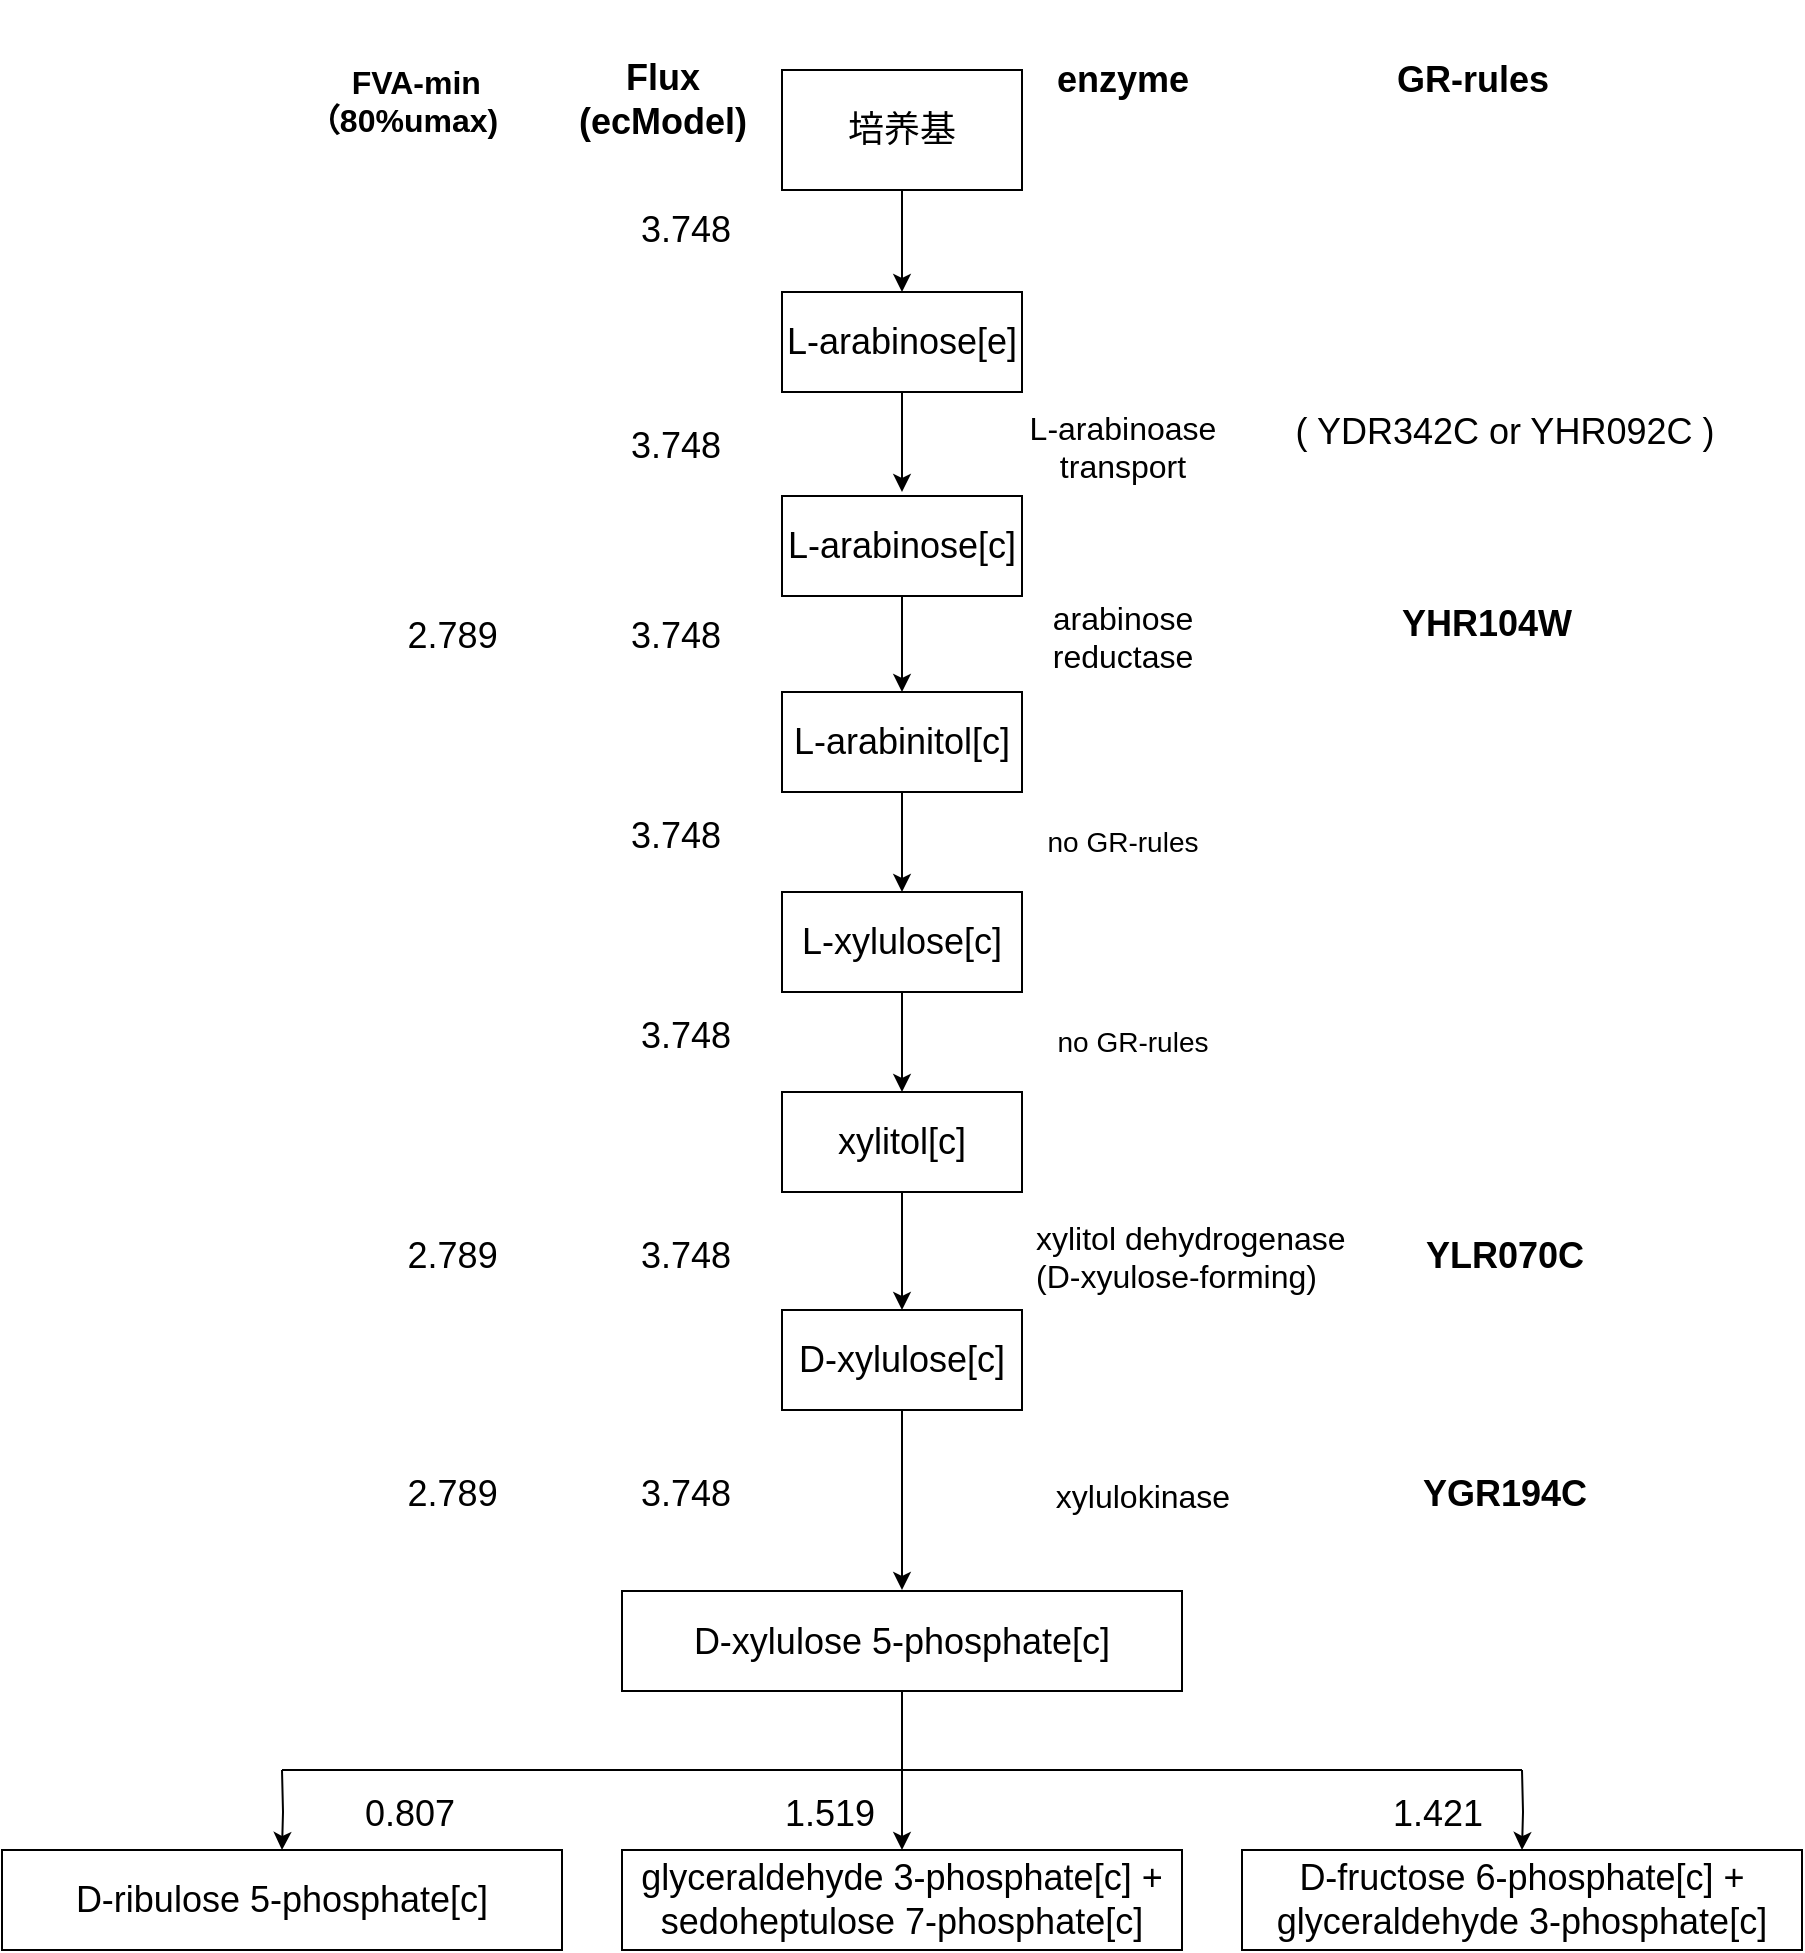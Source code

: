 <mxfile version="27.1.0">
  <diagram name="第 1 页" id="PqJAUmc2qy5s4wrp5juc">
    <mxGraphModel dx="2026" dy="1091" grid="1" gridSize="10" guides="1" tooltips="1" connect="1" arrows="1" fold="1" page="1" pageScale="1" pageWidth="827" pageHeight="1169" math="0" shadow="0">
      <root>
        <mxCell id="0" />
        <mxCell id="1" parent="0" />
        <mxCell id="S9piyyFa1PPn-H5Vefxx-1" style="edgeStyle=orthogonalEdgeStyle;rounded=0;orthogonalLoop=1;jettySize=auto;html=1;" edge="1" parent="1" source="S9piyyFa1PPn-H5Vefxx-2">
          <mxGeometry relative="1" as="geometry">
            <mxPoint x="940" y="456" as="targetPoint" />
          </mxGeometry>
        </mxCell>
        <mxCell id="S9piyyFa1PPn-H5Vefxx-2" value="&lt;font style=&quot;font-size: 18px;&quot;&gt;L-arabinose[e]&lt;/font&gt;" style="rounded=0;whiteSpace=wrap;html=1;" vertex="1" parent="1">
          <mxGeometry x="880" y="356" width="120" height="50" as="geometry" />
        </mxCell>
        <mxCell id="S9piyyFa1PPn-H5Vefxx-3" style="edgeStyle=orthogonalEdgeStyle;rounded=0;orthogonalLoop=1;jettySize=auto;html=1;" edge="1" parent="1" source="S9piyyFa1PPn-H5Vefxx-4" target="S9piyyFa1PPn-H5Vefxx-6">
          <mxGeometry relative="1" as="geometry" />
        </mxCell>
        <mxCell id="S9piyyFa1PPn-H5Vefxx-4" value="&lt;font style=&quot;font-size: 18px;&quot;&gt;L-arabinose[c]&lt;/font&gt;" style="rounded=0;whiteSpace=wrap;html=1;" vertex="1" parent="1">
          <mxGeometry x="880" y="458" width="120" height="50" as="geometry" />
        </mxCell>
        <mxCell id="S9piyyFa1PPn-H5Vefxx-5" style="edgeStyle=orthogonalEdgeStyle;rounded=0;orthogonalLoop=1;jettySize=auto;html=1;entryX=0.5;entryY=0;entryDx=0;entryDy=0;" edge="1" parent="1" source="S9piyyFa1PPn-H5Vefxx-6" target="S9piyyFa1PPn-H5Vefxx-8">
          <mxGeometry relative="1" as="geometry" />
        </mxCell>
        <mxCell id="S9piyyFa1PPn-H5Vefxx-6" value="&lt;font style=&quot;font-size: 18px;&quot;&gt;L-arabinitol[c]&lt;/font&gt;" style="rounded=0;whiteSpace=wrap;html=1;" vertex="1" parent="1">
          <mxGeometry x="880" y="556" width="120" height="50" as="geometry" />
        </mxCell>
        <mxCell id="S9piyyFa1PPn-H5Vefxx-7" style="edgeStyle=orthogonalEdgeStyle;rounded=0;orthogonalLoop=1;jettySize=auto;html=1;entryX=0.5;entryY=0;entryDx=0;entryDy=0;" edge="1" parent="1" source="S9piyyFa1PPn-H5Vefxx-8" target="S9piyyFa1PPn-H5Vefxx-10">
          <mxGeometry relative="1" as="geometry" />
        </mxCell>
        <mxCell id="S9piyyFa1PPn-H5Vefxx-8" value="&lt;span style=&quot;font-size: 18px;&quot;&gt;L-xylulose[c]&lt;/span&gt;" style="rounded=0;whiteSpace=wrap;html=1;" vertex="1" parent="1">
          <mxGeometry x="880" y="656" width="120" height="50" as="geometry" />
        </mxCell>
        <mxCell id="S9piyyFa1PPn-H5Vefxx-9" style="edgeStyle=orthogonalEdgeStyle;rounded=0;orthogonalLoop=1;jettySize=auto;html=1;" edge="1" parent="1" source="S9piyyFa1PPn-H5Vefxx-10" target="S9piyyFa1PPn-H5Vefxx-12">
          <mxGeometry relative="1" as="geometry" />
        </mxCell>
        <mxCell id="S9piyyFa1PPn-H5Vefxx-10" value="&lt;font style=&quot;font-size: 18px;&quot;&gt;xylitol[c]&lt;/font&gt;" style="rounded=0;whiteSpace=wrap;html=1;" vertex="1" parent="1">
          <mxGeometry x="880" y="756" width="120" height="50" as="geometry" />
        </mxCell>
        <mxCell id="S9piyyFa1PPn-H5Vefxx-11" style="edgeStyle=orthogonalEdgeStyle;rounded=0;orthogonalLoop=1;jettySize=auto;html=1;" edge="1" parent="1" source="S9piyyFa1PPn-H5Vefxx-12">
          <mxGeometry relative="1" as="geometry">
            <mxPoint x="940" y="1005" as="targetPoint" />
          </mxGeometry>
        </mxCell>
        <mxCell id="S9piyyFa1PPn-H5Vefxx-12" value="&lt;font style=&quot;font-size: 18px;&quot;&gt;D-xylulose[c]&lt;/font&gt;" style="rounded=0;whiteSpace=wrap;html=1;" vertex="1" parent="1">
          <mxGeometry x="880" y="865" width="120" height="50" as="geometry" />
        </mxCell>
        <mxCell id="S9piyyFa1PPn-H5Vefxx-13" value="" style="edgeStyle=orthogonalEdgeStyle;rounded=0;orthogonalLoop=1;jettySize=auto;html=1;" edge="1" parent="1" source="S9piyyFa1PPn-H5Vefxx-14" target="S9piyyFa1PPn-H5Vefxx-17">
          <mxGeometry relative="1" as="geometry" />
        </mxCell>
        <mxCell id="S9piyyFa1PPn-H5Vefxx-14" value="&lt;font style=&quot;font-size: 18px;&quot;&gt;D-xylulose 5-phosphate[c]&lt;/font&gt;" style="rounded=0;whiteSpace=wrap;html=1;" vertex="1" parent="1">
          <mxGeometry x="800" y="1005.5" width="280" height="50" as="geometry" />
        </mxCell>
        <mxCell id="S9piyyFa1PPn-H5Vefxx-15" style="edgeStyle=orthogonalEdgeStyle;rounded=0;orthogonalLoop=1;jettySize=auto;html=1;" edge="1" parent="1" target="S9piyyFa1PPn-H5Vefxx-16">
          <mxGeometry relative="1" as="geometry">
            <mxPoint x="630" y="1095.0" as="sourcePoint" />
          </mxGeometry>
        </mxCell>
        <mxCell id="S9piyyFa1PPn-H5Vefxx-16" value="&lt;font style=&quot;font-size: 18px;&quot;&gt;D-ribulose 5-phosphate[c]&lt;/font&gt;" style="rounded=0;whiteSpace=wrap;html=1;" vertex="1" parent="1">
          <mxGeometry x="490" y="1135" width="280" height="50" as="geometry" />
        </mxCell>
        <mxCell id="S9piyyFa1PPn-H5Vefxx-17" value="&lt;font style=&quot;font-size: 18px;&quot;&gt;glyceraldehyde 3-phosphate[c] + sedoheptulose 7-phosphate[c]&lt;/font&gt;" style="rounded=0;whiteSpace=wrap;html=1;" vertex="1" parent="1">
          <mxGeometry x="800" y="1135" width="280" height="50" as="geometry" />
        </mxCell>
        <mxCell id="S9piyyFa1PPn-H5Vefxx-18" style="edgeStyle=orthogonalEdgeStyle;rounded=0;orthogonalLoop=1;jettySize=auto;html=1;" edge="1" parent="1" target="S9piyyFa1PPn-H5Vefxx-19">
          <mxGeometry relative="1" as="geometry">
            <mxPoint x="1250" y="1095" as="sourcePoint" />
          </mxGeometry>
        </mxCell>
        <mxCell id="S9piyyFa1PPn-H5Vefxx-19" value="&lt;font style=&quot;font-size: 18px;&quot;&gt;D-fructose 6-phosphate[c] + glyceraldehyde 3-phosphate[c]&lt;/font&gt;" style="rounded=0;whiteSpace=wrap;html=1;" vertex="1" parent="1">
          <mxGeometry x="1110" y="1135" width="280" height="50" as="geometry" />
        </mxCell>
        <mxCell id="S9piyyFa1PPn-H5Vefxx-20" value="" style="endArrow=classic;html=1;rounded=0;entryX=0.5;entryY=0;entryDx=0;entryDy=0;" edge="1" parent="1" target="S9piyyFa1PPn-H5Vefxx-2">
          <mxGeometry width="50" height="50" relative="1" as="geometry">
            <mxPoint x="940" y="275" as="sourcePoint" />
            <mxPoint x="1040" y="255" as="targetPoint" />
          </mxGeometry>
        </mxCell>
        <mxCell id="S9piyyFa1PPn-H5Vefxx-21" value="&lt;br&gt;&lt;table style=&quot;border-collapse:&lt;br/&gt; collapse;width:54pt&quot; width=&quot;72&quot; cellspacing=&quot;0&quot; cellpadding=&quot;0&quot; border=&quot;0&quot;&gt;&lt;tbody&gt;&lt;tr style=&quot;height:14.25pt&quot; height=&quot;19&quot;&gt;  &lt;td style=&quot;height:14.25pt;width:54pt&quot; width=&quot;72&quot; align=&quot;right&quot; height=&quot;19&quot;&gt;&lt;font style=&quot;font-size: 18px;&quot;&gt;3.748&lt;/font&gt;&lt;/td&gt;&lt;/tr&gt;&lt;/tbody&gt;&lt;/table&gt;" style="text;html=1;align=center;verticalAlign=middle;resizable=0;points=[];autosize=1;strokeColor=none;fillColor=none;" vertex="1" parent="1">
          <mxGeometry x="768" y="293" width="100" height="50" as="geometry" />
        </mxCell>
        <mxCell id="S9piyyFa1PPn-H5Vefxx-22" value="&lt;br&gt;&lt;table style=&quot;border-collapse:&lt;br/&gt; collapse;width:54pt&quot; width=&quot;72&quot; cellspacing=&quot;0&quot; cellpadding=&quot;0&quot; border=&quot;0&quot;&gt;&lt;tbody&gt;&lt;tr style=&quot;height:14.25pt&quot; height=&quot;19&quot;&gt;  &lt;td style=&quot;height:14.25pt;width:54pt&quot; width=&quot;72&quot; align=&quot;right&quot; height=&quot;19&quot;&gt;&lt;font style=&quot;font-size: 18px;&quot;&gt;3.748&lt;/font&gt;&lt;/td&gt;&lt;/tr&gt;&lt;/tbody&gt;&lt;/table&gt;" style="text;html=1;align=center;verticalAlign=middle;resizable=0;points=[];autosize=1;strokeColor=none;fillColor=none;" vertex="1" parent="1">
          <mxGeometry x="763" y="401" width="100" height="50" as="geometry" />
        </mxCell>
        <mxCell id="S9piyyFa1PPn-H5Vefxx-23" value="&lt;br&gt;&lt;table style=&quot;border-collapse:&lt;br/&gt; collapse;width:54pt&quot; width=&quot;72&quot; cellspacing=&quot;0&quot; cellpadding=&quot;0&quot; border=&quot;0&quot;&gt;&lt;tbody&gt;&lt;tr style=&quot;height:14.25pt&quot; height=&quot;19&quot;&gt;  &lt;td style=&quot;height:14.25pt;width:54pt&quot; width=&quot;72&quot; align=&quot;right&quot; height=&quot;19&quot;&gt;&lt;font style=&quot;font-size: 18px;&quot;&gt;3.748&lt;/font&gt;&lt;/td&gt;&lt;/tr&gt;&lt;/tbody&gt;&lt;/table&gt;" style="text;html=1;align=center;verticalAlign=middle;resizable=0;points=[];autosize=1;strokeColor=none;fillColor=none;" vertex="1" parent="1">
          <mxGeometry x="763" y="496" width="100" height="50" as="geometry" />
        </mxCell>
        <mxCell id="S9piyyFa1PPn-H5Vefxx-24" value="&lt;br&gt;&lt;table style=&quot;border-collapse:&lt;br/&gt; collapse;width:54pt&quot; width=&quot;72&quot; cellspacing=&quot;0&quot; cellpadding=&quot;0&quot; border=&quot;0&quot;&gt;&lt;tbody&gt;&lt;tr style=&quot;height:14.25pt&quot; height=&quot;19&quot;&gt;  &lt;td style=&quot;height:14.25pt;width:54pt&quot; width=&quot;72&quot; align=&quot;right&quot; height=&quot;19&quot;&gt;&lt;font style=&quot;font-size: 18px;&quot;&gt;3.748&lt;/font&gt;&lt;/td&gt;&lt;/tr&gt;&lt;/tbody&gt;&lt;/table&gt;" style="text;html=1;align=center;verticalAlign=middle;resizable=0;points=[];autosize=1;strokeColor=none;fillColor=none;" vertex="1" parent="1">
          <mxGeometry x="763" y="596" width="100" height="50" as="geometry" />
        </mxCell>
        <mxCell id="S9piyyFa1PPn-H5Vefxx-25" value="&lt;br&gt;&lt;table style=&quot;border-collapse:&lt;br/&gt; collapse;width:54pt&quot; width=&quot;72&quot; cellspacing=&quot;0&quot; cellpadding=&quot;0&quot; border=&quot;0&quot;&gt;&lt;tbody&gt;&lt;tr style=&quot;height:14.25pt&quot; height=&quot;19&quot;&gt;  &lt;td style=&quot;height:14.25pt;width:54pt&quot; width=&quot;72&quot; align=&quot;right&quot; height=&quot;19&quot;&gt;&lt;font style=&quot;font-size: 18px;&quot;&gt;3.748&lt;/font&gt;&lt;/td&gt;&lt;/tr&gt;&lt;/tbody&gt;&lt;/table&gt;" style="text;html=1;align=center;verticalAlign=middle;resizable=0;points=[];autosize=1;strokeColor=none;fillColor=none;" vertex="1" parent="1">
          <mxGeometry x="768" y="696" width="100" height="50" as="geometry" />
        </mxCell>
        <mxCell id="S9piyyFa1PPn-H5Vefxx-26" value="&lt;font style=&quot;font-size: 18px;&quot;&gt;&lt;b&gt;&lt;br&gt;&lt;/b&gt;&lt;/font&gt;&lt;table style=&quot;border-collapse:&lt;br/&gt; collapse;width:80pt&quot; width=&quot;106&quot; cellspacing=&quot;0&quot; cellpadding=&quot;0&quot; border=&quot;0&quot;&gt;&lt;tbody&gt;&lt;tr style=&quot;height:14.25pt&quot; height=&quot;19&quot;&gt;  &lt;td style=&quot;height:14.25pt;width:80pt&quot; width=&quot;106&quot; class=&quot;xl66&quot; height=&quot;19&quot;&gt;&lt;font style=&quot;font-size: 18px;&quot;&gt;&lt;b&gt;YHR104W&lt;/b&gt;&lt;/font&gt;&lt;/td&gt;&lt;/tr&gt;&lt;/tbody&gt;&lt;/table&gt;" style="text;html=1;align=center;verticalAlign=middle;resizable=0;points=[];autosize=1;strokeColor=none;fillColor=none;" vertex="1" parent="1">
          <mxGeometry x="1167" y="481" width="130" height="60" as="geometry" />
        </mxCell>
        <mxCell id="S9piyyFa1PPn-H5Vefxx-27" value="&lt;font style=&quot;font-size: 12px;&quot;&gt;&lt;br&gt;&lt;/font&gt;&lt;table style=&quot;border-collapse:&lt;br/&gt; collapse;width:152pt&quot; width=&quot;202&quot; cellspacing=&quot;0&quot; cellpadding=&quot;0&quot; border=&quot;0&quot;&gt;&lt;tbody&gt;&lt;tr style=&quot;height:14.25pt&quot; height=&quot;19&quot;&gt;  &lt;td style=&quot;height:14.25pt;width:152pt&quot; width=&quot;202&quot; class=&quot;xl65&quot; height=&quot;19&quot;&gt;&lt;font size=&quot;3&quot;&gt;arabinose&lt;br&gt;  reductase&lt;/font&gt;&lt;/td&gt;&lt;/tr&gt;&lt;/tbody&gt;&lt;/table&gt;" style="text;html=1;align=center;verticalAlign=middle;resizable=0;points=[];autosize=1;strokeColor=none;fillColor=none;" vertex="1" parent="1">
          <mxGeometry x="935" y="486" width="230" height="70" as="geometry" />
        </mxCell>
        <mxCell id="S9piyyFa1PPn-H5Vefxx-28" value="&lt;font style=&quot;font-size: 12px;&quot;&gt;&lt;br&gt;&lt;/font&gt;&lt;table style=&quot;border-collapse:&lt;br/&gt; collapse;width:152pt&quot; width=&quot;202&quot; cellspacing=&quot;0&quot; cellpadding=&quot;0&quot; border=&quot;0&quot;&gt;&lt;tbody&gt;&lt;tr style=&quot;height:14.25pt&quot; height=&quot;19&quot;&gt;  &lt;td style=&quot;height:14.25pt;width:152pt&quot; width=&quot;202&quot; height=&quot;19&quot;&gt;&lt;font size=&quot;3&quot; style=&quot;&quot;&gt;L-arabinoase&lt;br&gt;  transport&lt;/font&gt;&lt;/td&gt;&lt;/tr&gt;&lt;/tbody&gt;&lt;/table&gt;" style="text;html=1;align=center;verticalAlign=middle;resizable=0;points=[];autosize=1;strokeColor=none;fillColor=none;" vertex="1" parent="1">
          <mxGeometry x="935" y="391" width="230" height="70" as="geometry" />
        </mxCell>
        <mxCell id="S9piyyFa1PPn-H5Vefxx-29" value="&lt;font style=&quot;font-size: 18px;&quot;&gt;培养基&lt;/font&gt;" style="whiteSpace=wrap;html=1;" vertex="1" parent="1">
          <mxGeometry x="880" y="245" width="120" height="60" as="geometry" />
        </mxCell>
        <mxCell id="S9piyyFa1PPn-H5Vefxx-30" value="&lt;font style=&quot;font-size: 18px;&quot;&gt;( YDR342C or YHR092C )&lt;/font&gt;" style="text;html=1;align=center;verticalAlign=middle;resizable=0;points=[];autosize=1;strokeColor=none;fillColor=none;" vertex="1" parent="1">
          <mxGeometry x="1126" y="406" width="230" height="40" as="geometry" />
        </mxCell>
        <mxCell id="S9piyyFa1PPn-H5Vefxx-31" value="" style="endArrow=none;html=1;rounded=0;" edge="1" parent="1">
          <mxGeometry width="50" height="50" relative="1" as="geometry">
            <mxPoint x="1250" y="1095" as="sourcePoint" />
            <mxPoint x="630" y="1095" as="targetPoint" />
          </mxGeometry>
        </mxCell>
        <mxCell id="S9piyyFa1PPn-H5Vefxx-32" value="&lt;font style=&quot;font-size: 14px;&quot;&gt;no GR-rules&lt;/font&gt;" style="text;html=1;align=center;verticalAlign=middle;resizable=0;points=[];autosize=1;strokeColor=none;fillColor=none;" vertex="1" parent="1">
          <mxGeometry x="1000" y="616" width="100" height="30" as="geometry" />
        </mxCell>
        <mxCell id="S9piyyFa1PPn-H5Vefxx-33" value="&lt;font style=&quot;font-size: 14px;&quot;&gt;no GR-rules&lt;/font&gt;" style="text;html=1;align=center;verticalAlign=middle;resizable=0;points=[];autosize=1;strokeColor=none;fillColor=none;" vertex="1" parent="1">
          <mxGeometry x="1005" y="716" width="100" height="30" as="geometry" />
        </mxCell>
        <mxCell id="S9piyyFa1PPn-H5Vefxx-34" value="&lt;font style=&quot;font-size: 14px;&quot;&gt;&lt;b&gt;&lt;br&gt;&lt;/b&gt;&lt;/font&gt;&lt;table style=&quot;border-collapse:&lt;br/&gt; collapse;width:80pt&quot; width=&quot;106&quot; cellspacing=&quot;0&quot; cellpadding=&quot;0&quot; border=&quot;0&quot;&gt;&lt;tbody&gt;&lt;tr style=&quot;height:14.25pt&quot; height=&quot;19&quot;&gt;  &lt;td style=&quot;height:14.25pt;width:80pt&quot; width=&quot;106&quot; class=&quot;xl65&quot; height=&quot;19&quot;&gt;&lt;font style=&quot;font-size: 18px;&quot;&gt;&lt;b&gt;YLR070C&lt;/b&gt;&lt;/font&gt;&lt;/td&gt;&lt;/tr&gt;&lt;/tbody&gt;&lt;/table&gt;" style="text;html=1;align=center;verticalAlign=middle;resizable=0;points=[];autosize=1;strokeColor=none;fillColor=none;" vertex="1" parent="1">
          <mxGeometry x="1176" y="805" width="130" height="50" as="geometry" />
        </mxCell>
        <mxCell id="S9piyyFa1PPn-H5Vefxx-35" value="&lt;font style=&quot;font-size: 14px;&quot;&gt;&lt;br&gt;&lt;/font&gt;&lt;table style=&quot;border-collapse:&lt;br/&gt; collapse;width:152pt&quot; width=&quot;202&quot; cellspacing=&quot;0&quot; cellpadding=&quot;0&quot; border=&quot;0&quot;&gt;&lt;tbody&gt;&lt;tr style=&quot;height:14.25pt&quot; height=&quot;19&quot;&gt;  &lt;td style=&quot;height:14.25pt;width:152pt&quot; width=&quot;202&quot; class=&quot;xl65&quot; height=&quot;19&quot;&gt;&lt;font size=&quot;3&quot;&gt;xylitol dehydrogenase &lt;br&gt;(D-xyulose-forming)&lt;/font&gt;&lt;/td&gt;&lt;/tr&gt;&lt;/tbody&gt;&lt;/table&gt;" style="text;html=1;align=left;verticalAlign=middle;resizable=0;points=[];autosize=1;strokeColor=none;fillColor=none;" vertex="1" parent="1">
          <mxGeometry x="1005" y="795" width="230" height="70" as="geometry" />
        </mxCell>
        <mxCell id="S9piyyFa1PPn-H5Vefxx-36" value="&lt;font style=&quot;font-size: 14px;&quot;&gt;&lt;br&gt;&lt;/font&gt;&lt;table style=&quot;border-collapse:&lt;br/&gt; collapse;width:152pt&quot; width=&quot;202&quot; cellspacing=&quot;0&quot; cellpadding=&quot;0&quot; border=&quot;0&quot;&gt;&lt;tbody&gt;&lt;tr style=&quot;height:14.25pt&quot; height=&quot;19&quot;&gt;  &lt;td style=&quot;height:14.25pt;width:152pt&quot; width=&quot;202&quot; class=&quot;xl65&quot; height=&quot;19&quot;&gt;&lt;font size=&quot;3&quot; style=&quot;&quot;&gt;xylulokinase&lt;/font&gt;&lt;/td&gt;&lt;/tr&gt;&lt;/tbody&gt;&lt;/table&gt;" style="text;html=1;align=center;verticalAlign=middle;resizable=0;points=[];autosize=1;strokeColor=none;fillColor=none;" vertex="1" parent="1">
          <mxGeometry x="945" y="925" width="230" height="50" as="geometry" />
        </mxCell>
        <mxCell id="S9piyyFa1PPn-H5Vefxx-37" value="&lt;b&gt;&lt;br&gt;&lt;/b&gt;&lt;table style=&quot;border-collapse:&lt;br/&gt; collapse;width:80pt&quot; width=&quot;106&quot; cellspacing=&quot;0&quot; cellpadding=&quot;0&quot; border=&quot;0&quot;&gt;&lt;tbody&gt;&lt;tr style=&quot;height:14.25pt&quot; height=&quot;19&quot;&gt;  &lt;td style=&quot;height:14.25pt;width:80pt&quot; width=&quot;106&quot; class=&quot;xl66&quot; height=&quot;19&quot;&gt;&lt;font style=&quot;font-size: 18px;&quot;&gt;&lt;b&gt;YGR194C&lt;/b&gt;&lt;/font&gt;&lt;/td&gt;&lt;/tr&gt;&lt;/tbody&gt;&lt;/table&gt;" style="text;html=1;align=center;verticalAlign=middle;resizable=0;points=[];autosize=1;strokeColor=none;fillColor=none;" vertex="1" parent="1">
          <mxGeometry x="1176" y="925" width="130" height="50" as="geometry" />
        </mxCell>
        <mxCell id="S9piyyFa1PPn-H5Vefxx-38" value="&lt;br&gt;&lt;table style=&quot;border-collapse:&lt;br/&gt; collapse;width:54pt&quot; width=&quot;72&quot; cellspacing=&quot;0&quot; cellpadding=&quot;0&quot; border=&quot;0&quot;&gt;&lt;tbody&gt;&lt;tr style=&quot;height:14.25pt&quot; height=&quot;19&quot;&gt;  &lt;td style=&quot;height:14.25pt;width:54pt&quot; width=&quot;72&quot; align=&quot;right&quot; height=&quot;19&quot;&gt;&lt;font style=&quot;font-size: 18px;&quot;&gt;3.748&lt;/font&gt;&lt;/td&gt;&lt;/tr&gt;&lt;/tbody&gt;&lt;/table&gt;" style="text;html=1;align=center;verticalAlign=middle;resizable=0;points=[];autosize=1;strokeColor=none;fillColor=none;" vertex="1" parent="1">
          <mxGeometry x="768" y="806" width="100" height="50" as="geometry" />
        </mxCell>
        <mxCell id="S9piyyFa1PPn-H5Vefxx-39" value="&lt;br&gt;&lt;table style=&quot;border-collapse:&lt;br/&gt; collapse;width:54pt&quot; width=&quot;72&quot; cellspacing=&quot;0&quot; cellpadding=&quot;0&quot; border=&quot;0&quot;&gt;&lt;tbody&gt;&lt;tr style=&quot;height:14.25pt&quot; height=&quot;19&quot;&gt;  &lt;td style=&quot;height:14.25pt;width:54pt&quot; width=&quot;72&quot; align=&quot;right&quot; height=&quot;19&quot;&gt;&lt;font style=&quot;font-size: 18px;&quot;&gt;3.748&lt;/font&gt;&lt;/td&gt;&lt;/tr&gt;&lt;/tbody&gt;&lt;/table&gt;" style="text;html=1;align=center;verticalAlign=middle;resizable=0;points=[];autosize=1;strokeColor=none;fillColor=none;" vertex="1" parent="1">
          <mxGeometry x="768" y="925" width="100" height="50" as="geometry" />
        </mxCell>
        <mxCell id="S9piyyFa1PPn-H5Vefxx-40" value="&lt;table style=&quot;border-collapse:&lt;br/&gt; collapse;width:54pt&quot; width=&quot;72&quot; cellspacing=&quot;0&quot; cellpadding=&quot;0&quot; border=&quot;0&quot;&gt;&lt;tbody&gt;&lt;tr style=&quot;height:14.25pt&quot; height=&quot;19&quot;&gt;&lt;br/&gt;  &lt;td style=&quot;height:14.25pt;width:54pt&quot; width=&quot;72&quot; align=&quot;right&quot; height=&quot;19&quot;&gt;&lt;font style=&quot;font-size: 18px;&quot;&gt;0.807&lt;/font&gt;&lt;/td&gt;&lt;/tr&gt;&lt;/tbody&gt;&lt;/table&gt;" style="text;html=1;align=center;verticalAlign=middle;resizable=0;points=[];autosize=1;strokeColor=none;fillColor=none;" vertex="1" parent="1">
          <mxGeometry x="630" y="1085" width="100" height="50" as="geometry" />
        </mxCell>
        <mxCell id="S9piyyFa1PPn-H5Vefxx-41" value="&lt;table style=&quot;border-collapse:&lt;br/&gt; collapse;width:54pt&quot; width=&quot;72&quot; cellspacing=&quot;0&quot; cellpadding=&quot;0&quot; border=&quot;0&quot;&gt;&lt;tbody&gt;&lt;tr style=&quot;height:14.25pt&quot; height=&quot;19&quot;&gt;&lt;br/&gt;  &lt;td style=&quot;height:14.25pt;width:54pt&quot; width=&quot;72&quot; align=&quot;right&quot; height=&quot;19&quot;&gt;&lt;font style=&quot;font-size: 18px;&quot;&gt;1.519&lt;/font&gt;&lt;/td&gt;&lt;/tr&gt;&lt;/tbody&gt;&lt;/table&gt;" style="text;html=1;align=center;verticalAlign=middle;resizable=0;points=[];autosize=1;strokeColor=none;fillColor=none;" vertex="1" parent="1">
          <mxGeometry x="840" y="1085" width="100" height="50" as="geometry" />
        </mxCell>
        <mxCell id="S9piyyFa1PPn-H5Vefxx-42" value="&lt;table style=&quot;border-collapse:&lt;br/&gt; collapse;width:54pt&quot; width=&quot;72&quot; cellspacing=&quot;0&quot; cellpadding=&quot;0&quot; border=&quot;0&quot;&gt;&lt;tbody&gt;&lt;tr style=&quot;height:14.25pt&quot; height=&quot;19&quot;&gt;&lt;br/&gt;  &lt;td style=&quot;height:14.25pt;width:54pt&quot; width=&quot;72&quot; align=&quot;right&quot; height=&quot;19&quot;&gt;&lt;font style=&quot;font-size: 18px;&quot;&gt;1.421&lt;/font&gt;&lt;/td&gt;&lt;/tr&gt;&lt;/tbody&gt;&lt;/table&gt;" style="text;html=1;align=center;verticalAlign=middle;resizable=0;points=[];autosize=1;strokeColor=none;fillColor=none;" vertex="1" parent="1">
          <mxGeometry x="1144" y="1085" width="100" height="50" as="geometry" />
        </mxCell>
        <mxCell id="S9piyyFa1PPn-H5Vefxx-43" value="&lt;font style=&quot;font-size: 18px;&quot;&gt;&lt;b&gt;&lt;br&gt;&lt;/b&gt;&lt;/font&gt;&lt;table style=&quot;border-collapse:&lt;br/&gt; collapse;width:86pt&quot; width=&quot;115&quot; cellspacing=&quot;0&quot; cellpadding=&quot;0&quot; border=&quot;0&quot;&gt;&lt;tbody&gt;&lt;tr style=&quot;height:36.0pt&quot; height=&quot;48&quot;&gt;  &lt;td style=&quot;height:36.0pt;width:86pt&quot; width=&quot;115&quot; class=&quot;xl65&quot; height=&quot;48&quot;&gt;&lt;font size=&quot;3&quot;&gt;&lt;b&gt;&amp;nbsp;&amp;nbsp; FVA-min&lt;br&gt;    （80%umax)&lt;/b&gt;&lt;/font&gt;&lt;/td&gt;&lt;/tr&gt;&lt;/tbody&gt;&lt;/table&gt;" style="text;html=1;align=center;verticalAlign=middle;resizable=0;points=[];autosize=1;strokeColor=none;fillColor=none;" vertex="1" parent="1">
          <mxGeometry x="620" y="210" width="140" height="80" as="geometry" />
        </mxCell>
        <mxCell id="S9piyyFa1PPn-H5Vefxx-44" value="&lt;font style=&quot;font-size: 18px;&quot;&gt;&lt;b&gt;Flux&lt;/b&gt;&lt;/font&gt;&lt;div&gt;&lt;font style=&quot;font-size: 18px;&quot;&gt;&lt;b&gt;(ecModel)&lt;/b&gt;&lt;/font&gt;&lt;/div&gt;" style="text;html=1;align=center;verticalAlign=middle;resizable=0;points=[];autosize=1;strokeColor=none;fillColor=none;" vertex="1" parent="1">
          <mxGeometry x="765" y="230" width="110" height="60" as="geometry" />
        </mxCell>
        <mxCell id="S9piyyFa1PPn-H5Vefxx-45" value="&lt;table style=&quot;border-collapse:&lt;br/&gt; collapse;width:86pt&quot; width=&quot;115&quot; cellspacing=&quot;0&quot; cellpadding=&quot;0&quot; border=&quot;0&quot;&gt;&lt;tbody&gt;&lt;tr style=&quot;height:14.25pt&quot; height=&quot;19&quot;&gt;&lt;br/&gt;  &lt;td style=&quot;height:14.25pt;&lt;br/&gt;  width:86pt&quot; width=&quot;115&quot; align=&quot;right&quot; class=&quot;xl65&quot; height=&quot;19&quot;&gt;&lt;font style=&quot;font-size: 18px;&quot;&gt;2.789&lt;/font&gt;&lt;/td&gt;&lt;/tr&gt;&lt;/tbody&gt;&lt;/table&gt;" style="text;html=1;align=center;verticalAlign=middle;resizable=0;points=[];autosize=1;strokeColor=none;fillColor=none;" vertex="1" parent="1">
          <mxGeometry x="610" y="496" width="140" height="50" as="geometry" />
        </mxCell>
        <mxCell id="S9piyyFa1PPn-H5Vefxx-46" value="&lt;table style=&quot;border-collapse:&lt;br/&gt; collapse;width:86pt&quot; width=&quot;115&quot; cellspacing=&quot;0&quot; cellpadding=&quot;0&quot; border=&quot;0&quot;&gt;&lt;tbody&gt;&lt;tr style=&quot;height:14.25pt&quot; height=&quot;19&quot;&gt;&lt;br/&gt;  &lt;td style=&quot;height:14.25pt;&lt;br/&gt;  width:86pt&quot; width=&quot;115&quot; align=&quot;right&quot; class=&quot;xl65&quot; height=&quot;19&quot;&gt;&lt;font style=&quot;font-size: 18px;&quot;&gt;2.789&lt;/font&gt;&lt;/td&gt;&lt;/tr&gt;&lt;/tbody&gt;&lt;/table&gt;" style="text;html=1;align=center;verticalAlign=middle;resizable=0;points=[];autosize=1;strokeColor=none;fillColor=none;" vertex="1" parent="1">
          <mxGeometry x="610" y="806" width="140" height="50" as="geometry" />
        </mxCell>
        <mxCell id="S9piyyFa1PPn-H5Vefxx-47" value="&lt;table style=&quot;border-collapse:&lt;br/&gt; collapse;width:86pt&quot; width=&quot;115&quot; cellspacing=&quot;0&quot; cellpadding=&quot;0&quot; border=&quot;0&quot;&gt;&lt;tbody&gt;&lt;tr style=&quot;height:14.25pt&quot; height=&quot;19&quot;&gt;&lt;br/&gt;  &lt;td style=&quot;height:14.25pt;&lt;br/&gt;  width:86pt&quot; width=&quot;115&quot; align=&quot;right&quot; class=&quot;xl65&quot; height=&quot;19&quot;&gt;&lt;font style=&quot;font-size: 18px;&quot;&gt;2.789&lt;/font&gt;&lt;/td&gt;&lt;/tr&gt;&lt;/tbody&gt;&lt;/table&gt;" style="text;html=1;align=center;verticalAlign=middle;resizable=0;points=[];autosize=1;strokeColor=none;fillColor=none;" vertex="1" parent="1">
          <mxGeometry x="610" y="925" width="140" height="50" as="geometry" />
        </mxCell>
        <mxCell id="S9piyyFa1PPn-H5Vefxx-48" value="&lt;font style=&quot;font-size: 18px;&quot;&gt;&lt;b&gt;enzyme&lt;/b&gt;&lt;/font&gt;" style="text;html=1;align=center;verticalAlign=middle;resizable=0;points=[];autosize=1;strokeColor=none;fillColor=none;" vertex="1" parent="1">
          <mxGeometry x="1005" y="230" width="90" height="40" as="geometry" />
        </mxCell>
        <mxCell id="S9piyyFa1PPn-H5Vefxx-49" value="&lt;font style=&quot;font-size: 18px;&quot;&gt;&lt;b&gt;GR-rules&lt;/b&gt;&lt;/font&gt;" style="text;html=1;align=center;verticalAlign=middle;resizable=0;points=[];autosize=1;strokeColor=none;fillColor=none;" vertex="1" parent="1">
          <mxGeometry x="1175" y="230" width="100" height="40" as="geometry" />
        </mxCell>
      </root>
    </mxGraphModel>
  </diagram>
</mxfile>
